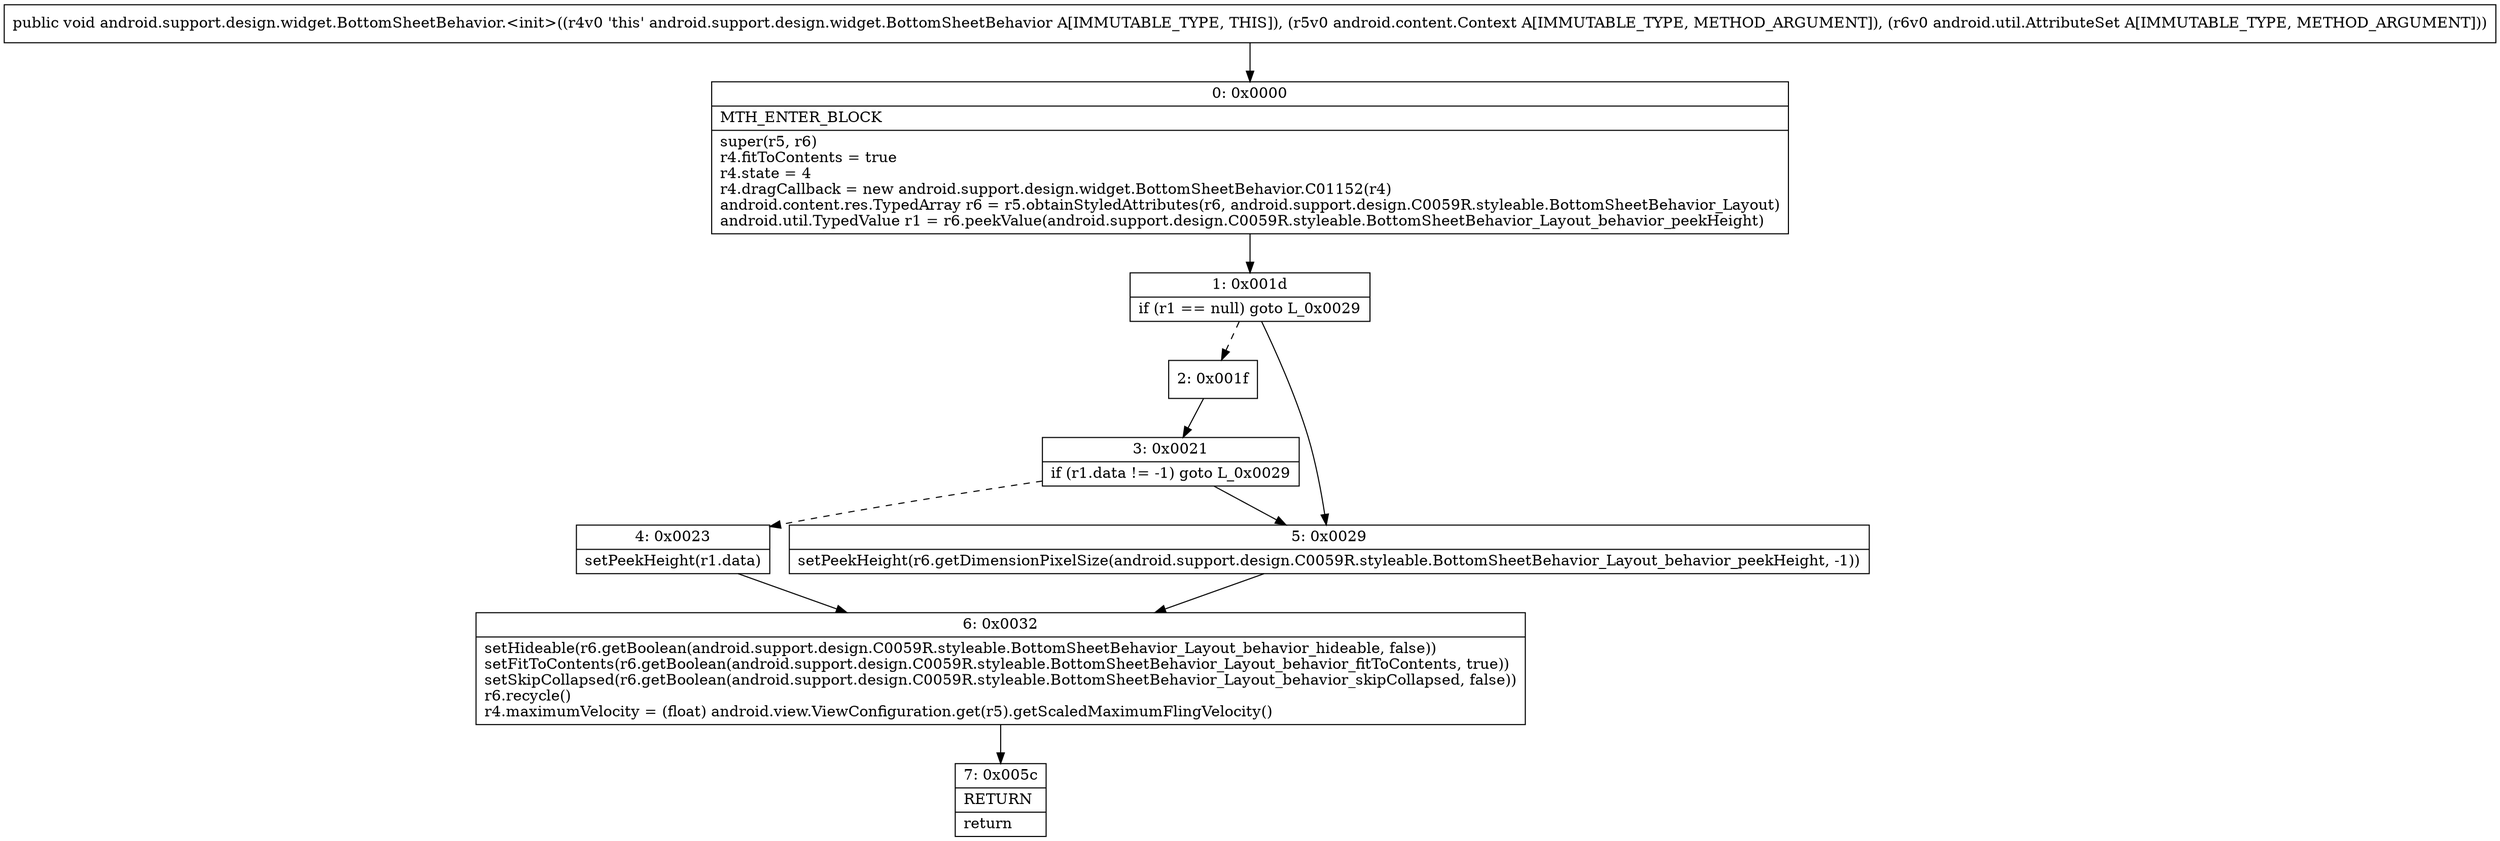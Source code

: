 digraph "CFG forandroid.support.design.widget.BottomSheetBehavior.\<init\>(Landroid\/content\/Context;Landroid\/util\/AttributeSet;)V" {
Node_0 [shape=record,label="{0\:\ 0x0000|MTH_ENTER_BLOCK\l|super(r5, r6)\lr4.fitToContents = true\lr4.state = 4\lr4.dragCallback = new android.support.design.widget.BottomSheetBehavior.C01152(r4)\landroid.content.res.TypedArray r6 = r5.obtainStyledAttributes(r6, android.support.design.C0059R.styleable.BottomSheetBehavior_Layout)\landroid.util.TypedValue r1 = r6.peekValue(android.support.design.C0059R.styleable.BottomSheetBehavior_Layout_behavior_peekHeight)\l}"];
Node_1 [shape=record,label="{1\:\ 0x001d|if (r1 == null) goto L_0x0029\l}"];
Node_2 [shape=record,label="{2\:\ 0x001f}"];
Node_3 [shape=record,label="{3\:\ 0x0021|if (r1.data != \-1) goto L_0x0029\l}"];
Node_4 [shape=record,label="{4\:\ 0x0023|setPeekHeight(r1.data)\l}"];
Node_5 [shape=record,label="{5\:\ 0x0029|setPeekHeight(r6.getDimensionPixelSize(android.support.design.C0059R.styleable.BottomSheetBehavior_Layout_behavior_peekHeight, \-1))\l}"];
Node_6 [shape=record,label="{6\:\ 0x0032|setHideable(r6.getBoolean(android.support.design.C0059R.styleable.BottomSheetBehavior_Layout_behavior_hideable, false))\lsetFitToContents(r6.getBoolean(android.support.design.C0059R.styleable.BottomSheetBehavior_Layout_behavior_fitToContents, true))\lsetSkipCollapsed(r6.getBoolean(android.support.design.C0059R.styleable.BottomSheetBehavior_Layout_behavior_skipCollapsed, false))\lr6.recycle()\lr4.maximumVelocity = (float) android.view.ViewConfiguration.get(r5).getScaledMaximumFlingVelocity()\l}"];
Node_7 [shape=record,label="{7\:\ 0x005c|RETURN\l|return\l}"];
MethodNode[shape=record,label="{public void android.support.design.widget.BottomSheetBehavior.\<init\>((r4v0 'this' android.support.design.widget.BottomSheetBehavior A[IMMUTABLE_TYPE, THIS]), (r5v0 android.content.Context A[IMMUTABLE_TYPE, METHOD_ARGUMENT]), (r6v0 android.util.AttributeSet A[IMMUTABLE_TYPE, METHOD_ARGUMENT])) }"];
MethodNode -> Node_0;
Node_0 -> Node_1;
Node_1 -> Node_2[style=dashed];
Node_1 -> Node_5;
Node_2 -> Node_3;
Node_3 -> Node_4[style=dashed];
Node_3 -> Node_5;
Node_4 -> Node_6;
Node_5 -> Node_6;
Node_6 -> Node_7;
}


